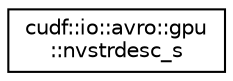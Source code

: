 digraph "Graphical Class Hierarchy"
{
 // LATEX_PDF_SIZE
  edge [fontname="Helvetica",fontsize="10",labelfontname="Helvetica",labelfontsize="10"];
  node [fontname="Helvetica",fontsize="10",shape=record];
  rankdir="LR";
  Node0 [label="cudf::io::avro::gpu\l::nvstrdesc_s",height=0.2,width=0.4,color="black", fillcolor="white", style="filled",URL="$structcudf_1_1io_1_1avro_1_1gpu_1_1nvstrdesc__s.html",tooltip="Struct to describe the output of a string datatype."];
}

